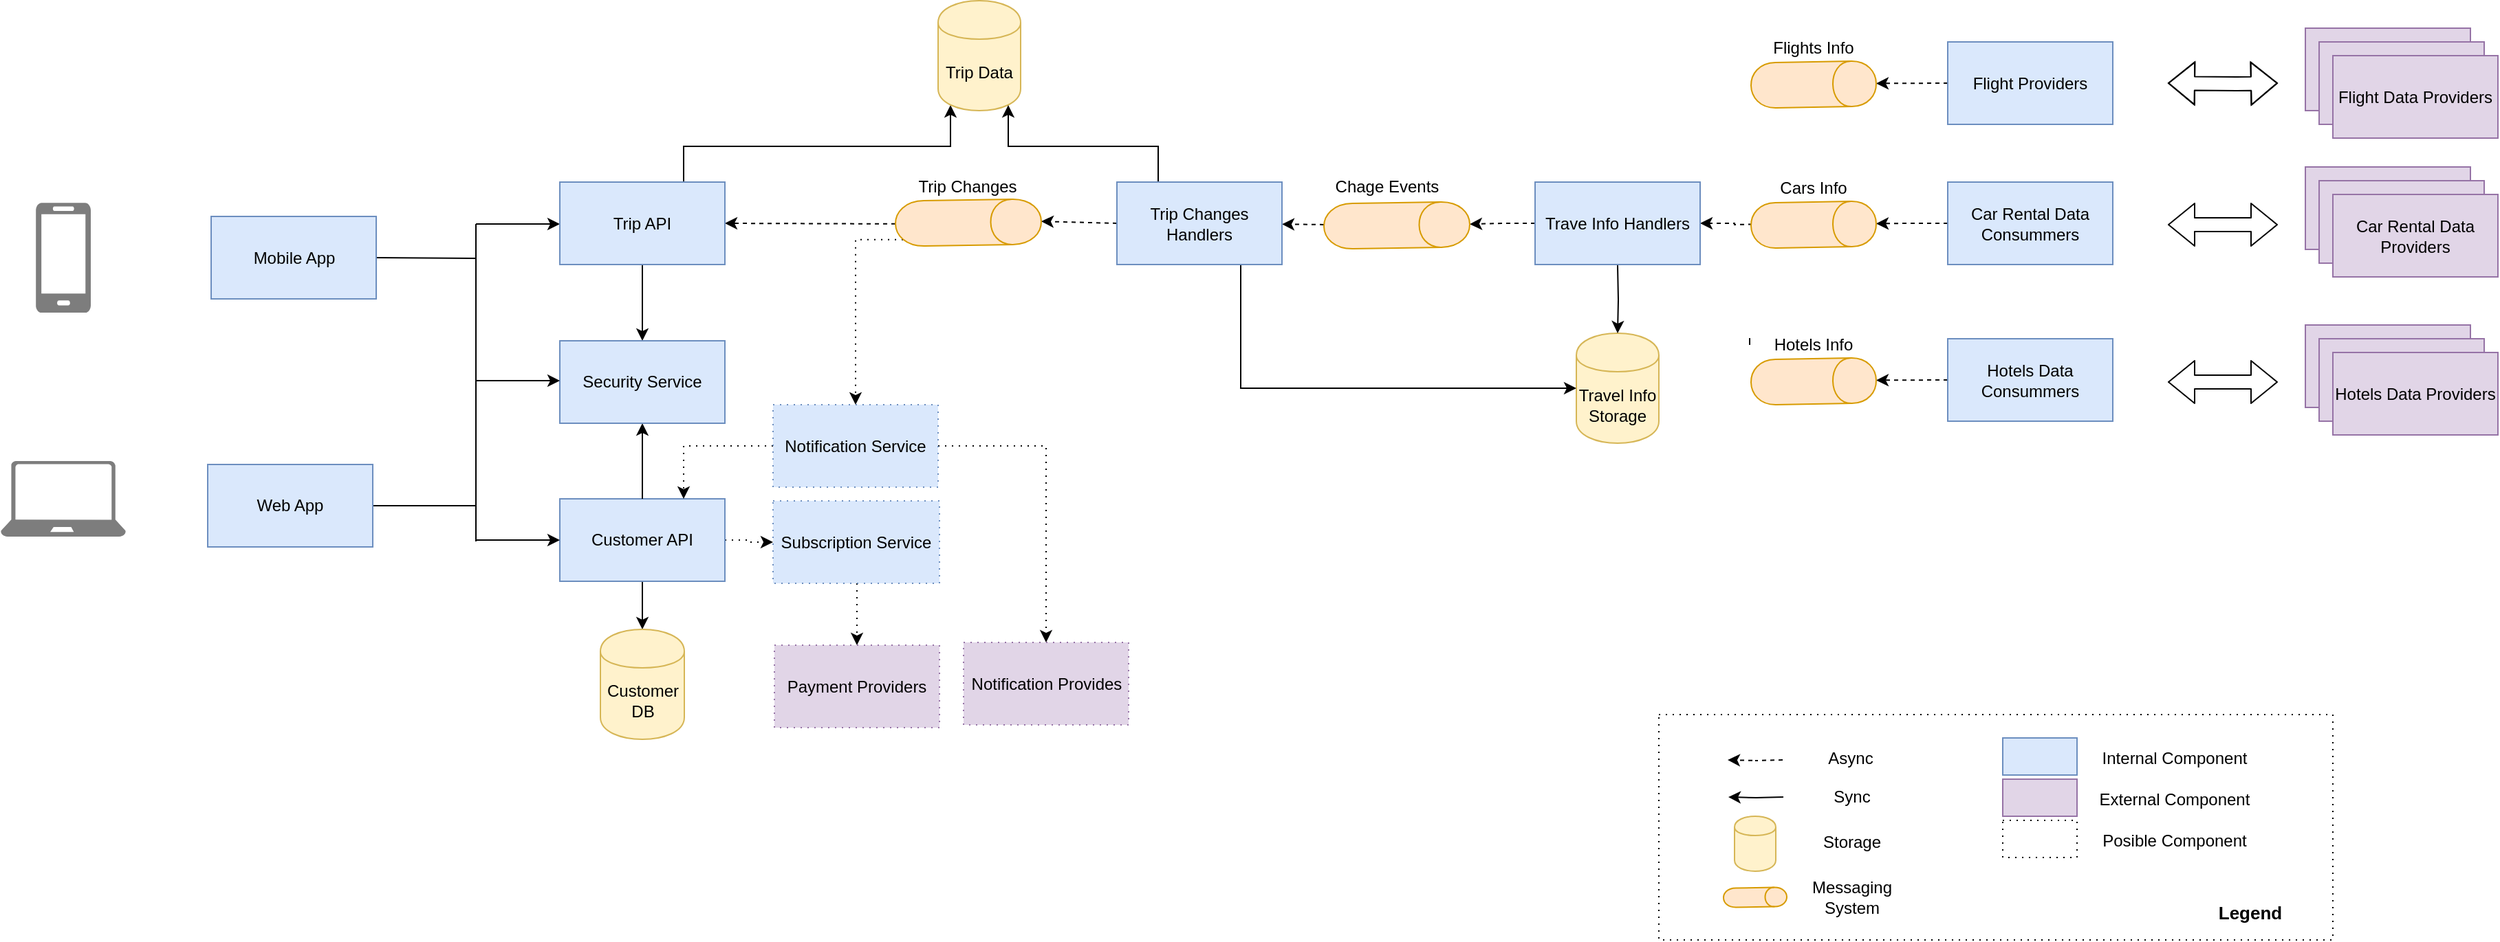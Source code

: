 <mxfile pages="1" version="11.2.4" type="github"><diagram id="xNXH8w6hd6gxe_-yVW4Q" name="Page-1"><mxGraphModel dx="773" dy="447" grid="1" gridSize="10" guides="1" tooltips="1" connect="1" arrows="1" fold="1" page="1" pageScale="1" pageWidth="850" pageHeight="1100" math="0" shadow="0"><root><mxCell id="0"/><mxCell id="1" parent="0"/><mxCell id="ifQ66hsuGqBcpVfuYwg4-45" value="" style="endArrow=classic;html=1;exitX=0.5;exitY=1;exitDx=0;exitDy=0;entryX=1;entryY=0.5;entryDx=0;entryDy=0;dashed=1;" parent="1" source="ifQ66hsuGqBcpVfuYwg4-40" target="t4FJQ2XaHqrF2Y2cfEET-6" edge="1"><mxGeometry width="50" height="50" relative="1" as="geometry"><mxPoint x="568" y="358" as="sourcePoint"/><mxPoint x="528" y="358" as="targetPoint"/></mxGeometry></mxCell><mxCell id="ifQ66hsuGqBcpVfuYwg4-43" value="" style="endArrow=classic;html=1;dashed=1;entryX=0.5;entryY=0;entryDx=0;entryDy=0;exitX=0;exitY=0.5;exitDx=0;exitDy=0;" parent="1" source="ifQ66hsuGqBcpVfuYwg4-33" target="ifQ66hsuGqBcpVfuYwg4-40" edge="1"><mxGeometry width="50" height="50" relative="1" as="geometry"><mxPoint x="842" y="358" as="sourcePoint"/><mxPoint x="812" y="358" as="targetPoint"/></mxGeometry></mxCell><mxCell id="ifQ66hsuGqBcpVfuYwg4-38" style="edgeStyle=orthogonalEdgeStyle;rounded=0;orthogonalLoop=1;jettySize=auto;html=1;exitX=0.5;exitY=1;exitDx=0;exitDy=0;" parent="1" source="t4FJQ2XaHqrF2Y2cfEET-1" target="t4FJQ2XaHqrF2Y2cfEET-10" edge="1"><mxGeometry relative="1" as="geometry"><mxPoint x="624" y="844" as="targetPoint"/></mxGeometry></mxCell><mxCell id="ifQ66hsuGqBcpVfuYwg4-58" value="" style="edgeStyle=elbowEdgeStyle;rounded=0;orthogonalLoop=1;jettySize=auto;html=1;dashed=1;dashPattern=1 4;" parent="1" source="t4FJQ2XaHqrF2Y2cfEET-1" target="ifQ66hsuGqBcpVfuYwg4-56" edge="1"><mxGeometry relative="1" as="geometry"/></mxCell><mxCell id="t4FJQ2XaHqrF2Y2cfEET-1" value="Customer API" style="rounded=0;whiteSpace=wrap;html=1;movable=1;resizable=1;rotatable=1;deletable=1;editable=1;connectable=1;fillColor=#dae8fc;strokeColor=#6c8ebf;" parent="1" vertex="1"><mxGeometry x="431" y="559" width="120" height="60" as="geometry"/></mxCell><mxCell id="ifQ66hsuGqBcpVfuYwg4-79" style="edgeStyle=elbowEdgeStyle;rounded=0;orthogonalLoop=1;jettySize=auto;elbow=vertical;html=1;" parent="1" target="t4FJQ2XaHqrF2Y2cfEET-6" edge="1"><mxGeometry relative="1" as="geometry"><mxPoint x="370" y="359" as="sourcePoint"/></mxGeometry></mxCell><mxCell id="ifQ66hsuGqBcpVfuYwg4-80" style="rounded=0;orthogonalLoop=1;jettySize=auto;elbow=vertical;html=1;entryX=0;entryY=0.5;entryDx=0;entryDy=0;" parent="1" target="t4FJQ2XaHqrF2Y2cfEET-1" edge="1"><mxGeometry relative="1" as="geometry"><mxPoint x="370" y="589" as="sourcePoint"/></mxGeometry></mxCell><mxCell id="ifQ66hsuGqBcpVfuYwg4-35" style="edgeStyle=orthogonalEdgeStyle;rounded=0;orthogonalLoop=1;jettySize=auto;html=1;exitX=0.75;exitY=0;exitDx=0;exitDy=0;entryX=0.15;entryY=0.95;entryDx=0;entryDy=0;entryPerimeter=0;" parent="1" source="t4FJQ2XaHqrF2Y2cfEET-6" target="t4FJQ2XaHqrF2Y2cfEET-8" edge="1"><mxGeometry relative="1" as="geometry"><mxPoint x="576" y="584" as="targetPoint"/></mxGeometry></mxCell><mxCell id="FGusSt41KmyFqLpjpx0f-3" style="edgeStyle=orthogonalEdgeStyle;rounded=0;orthogonalLoop=1;jettySize=auto;html=1;exitX=0.5;exitY=1;exitDx=0;exitDy=0;" edge="1" parent="1" source="t4FJQ2XaHqrF2Y2cfEET-6" target="FGusSt41KmyFqLpjpx0f-2"><mxGeometry relative="1" as="geometry"/></mxCell><mxCell id="t4FJQ2XaHqrF2Y2cfEET-6" value="&lt;div&gt;Trip API&lt;/div&gt;" style="rounded=0;whiteSpace=wrap;html=1;movable=1;resizable=1;rotatable=1;deletable=1;editable=1;connectable=1;fillColor=#dae8fc;strokeColor=#6c8ebf;" parent="1" vertex="1"><mxGeometry x="431" y="328.5" width="120" height="60" as="geometry"/></mxCell><mxCell id="t4FJQ2XaHqrF2Y2cfEET-8" value="Trip Data" style="shape=cylinder;whiteSpace=wrap;html=1;boundedLbl=1;backgroundOutline=1;fillColor=#fff2cc;strokeColor=#d6b656;" parent="1" vertex="1"><mxGeometry x="706" y="196.5" width="60" height="80" as="geometry"/></mxCell><mxCell id="t4FJQ2XaHqrF2Y2cfEET-9" value="Travel Info Storage" style="shape=cylinder;whiteSpace=wrap;html=1;boundedLbl=1;backgroundOutline=1;fillColor=#fff2cc;strokeColor=#d6b656;" parent="1" vertex="1"><mxGeometry x="1170" y="438.5" width="60" height="80" as="geometry"/></mxCell><mxCell id="t4FJQ2XaHqrF2Y2cfEET-10" value="&lt;div&gt;Customer&lt;/div&gt;&lt;div&gt;DB&lt;/div&gt;" style="shape=cylinder;whiteSpace=wrap;html=1;boundedLbl=1;backgroundOutline=1;fillColor=#fff2cc;strokeColor=#d6b656;" parent="1" vertex="1"><mxGeometry x="460.5" y="654" width="61" height="80" as="geometry"/></mxCell><mxCell id="ifQ66hsuGqBcpVfuYwg4-30" style="edgeStyle=orthogonalEdgeStyle;rounded=0;orthogonalLoop=1;jettySize=auto;html=1;dashed=1;entryX=1;entryY=0.5;entryDx=0;entryDy=0;" parent="1" target="ifQ66hsuGqBcpVfuYwg4-17" edge="1"><mxGeometry relative="1" as="geometry"><mxPoint x="1310" y="359" as="sourcePoint"/><mxPoint x="1270" y="359" as="targetPoint"/></mxGeometry></mxCell><mxCell id="t4FJQ2XaHqrF2Y2cfEET-17" value="" style="pointerEvents=1;shadow=0;dashed=0;html=1;strokeColor=none;labelPosition=center;verticalLabelPosition=bottom;verticalAlign=top;align=center;shape=mxgraph.azure.laptop;fillColor=#7D7D7D;" parent="1" vertex="1"><mxGeometry x="24.5" y="531.5" width="91" height="55" as="geometry"/></mxCell><mxCell id="t4FJQ2XaHqrF2Y2cfEET-18" value="" style="pointerEvents=1;shadow=0;dashed=0;html=1;strokeColor=none;labelPosition=center;verticalLabelPosition=bottom;verticalAlign=top;align=center;shape=mxgraph.azure.mobile;fillColor=#7D7D7D;" parent="1" vertex="1"><mxGeometry x="50" y="343.5" width="40" height="80" as="geometry"/></mxCell><mxCell id="ifQ66hsuGqBcpVfuYwg4-27" style="rounded=0;orthogonalLoop=1;jettySize=auto;html=1;exitX=0;exitY=0.5;exitDx=0;exitDy=0;entryX=0.5;entryY=0;entryDx=0;entryDy=0;dashed=1;" parent="1" source="t4FJQ2XaHqrF2Y2cfEET-21" target="rb1_-ttLr2s3xdYtSHh9-11" edge="1"><mxGeometry relative="1" as="geometry"/></mxCell><mxCell id="t4FJQ2XaHqrF2Y2cfEET-21" value="Flight Providers" style="whiteSpace=wrap;html=1;fillColor=#dae8fc;strokeColor=#6c8ebf;" parent="1" vertex="1"><mxGeometry x="1440" y="226.5" width="120" height="60" as="geometry"/></mxCell><mxCell id="ifQ66hsuGqBcpVfuYwg4-28" style="edgeStyle=orthogonalEdgeStyle;rounded=0;orthogonalLoop=1;jettySize=auto;html=1;exitX=0;exitY=0.5;exitDx=0;exitDy=0;entryX=0.5;entryY=0;entryDx=0;entryDy=0;dashed=1;" parent="1" source="t4FJQ2XaHqrF2Y2cfEET-23" target="t4FJQ2XaHqrF2Y2cfEET-11" edge="1"><mxGeometry relative="1" as="geometry"/></mxCell><mxCell id="t4FJQ2XaHqrF2Y2cfEET-23" value="Car Rental Data Consummers" style="whiteSpace=wrap;html=1;fillColor=#dae8fc;strokeColor=#6c8ebf;" parent="1" vertex="1"><mxGeometry x="1440" y="328.5" width="120" height="60" as="geometry"/></mxCell><mxCell id="ifQ66hsuGqBcpVfuYwg4-29" style="rounded=0;orthogonalLoop=1;jettySize=auto;html=1;exitX=0;exitY=0.5;exitDx=0;exitDy=0;entryX=0.5;entryY=0;entryDx=0;entryDy=0;dashed=1;" parent="1" source="t4FJQ2XaHqrF2Y2cfEET-25" target="rb1_-ttLr2s3xdYtSHh9-14" edge="1"><mxGeometry relative="1" as="geometry"><mxPoint x="1410" y="370" as="targetPoint"/></mxGeometry></mxCell><mxCell id="t4FJQ2XaHqrF2Y2cfEET-25" value="Hotels Data Consummers" style="whiteSpace=wrap;html=1;fillColor=#dae8fc;strokeColor=#6c8ebf;" parent="1" vertex="1"><mxGeometry x="1440" y="442.5" width="120" height="60" as="geometry"/></mxCell><mxCell id="ifQ66hsuGqBcpVfuYwg4-1" value="" style="shape=flexArrow;endArrow=classic;startArrow=classic;html=1;" parent="1" edge="1"><mxGeometry width="50" height="50" relative="1" as="geometry"><mxPoint x="1600" y="256.5" as="sourcePoint"/><mxPoint x="1680" y="256.5" as="targetPoint"/><Array as="points"><mxPoint x="1650" y="257"/></Array></mxGeometry></mxCell><mxCell id="ifQ66hsuGqBcpVfuYwg4-5" value="" style="whiteSpace=wrap;html=1;fillColor=#e1d5e7;strokeColor=#9673a6;" parent="1" vertex="1"><mxGeometry x="1700" y="317.5" width="120" height="60" as="geometry"/></mxCell><mxCell id="ifQ66hsuGqBcpVfuYwg4-6" value="Flight Providers" style="whiteSpace=wrap;html=1;fillColor=#e1d5e7;strokeColor=#9673a6;" parent="1" vertex="1"><mxGeometry x="1700" y="216.5" width="120" height="60" as="geometry"/></mxCell><mxCell id="ifQ66hsuGqBcpVfuYwg4-7" value="" style="whiteSpace=wrap;html=1;fillColor=#e1d5e7;strokeColor=#9673a6;" parent="1" vertex="1"><mxGeometry x="1700" y="432.5" width="120" height="60" as="geometry"/></mxCell><mxCell id="ifQ66hsuGqBcpVfuYwg4-8" value="Flight Providers" style="whiteSpace=wrap;html=1;fillColor=#e1d5e7;strokeColor=#9673a6;" parent="1" vertex="1"><mxGeometry x="1710" y="226.5" width="120" height="60" as="geometry"/></mxCell><mxCell id="ifQ66hsuGqBcpVfuYwg4-9" value="Flight Data Providers" style="whiteSpace=wrap;html=1;fillColor=#e1d5e7;strokeColor=#9673a6;" parent="1" vertex="1"><mxGeometry x="1720" y="236.5" width="120" height="60" as="geometry"/></mxCell><mxCell id="ifQ66hsuGqBcpVfuYwg4-10" value="" style="whiteSpace=wrap;html=1;fillColor=#e1d5e7;strokeColor=#9673a6;" parent="1" vertex="1"><mxGeometry x="1710" y="327.5" width="120" height="60" as="geometry"/></mxCell><mxCell id="ifQ66hsuGqBcpVfuYwg4-11" value="Car Rental Data Providers" style="whiteSpace=wrap;html=1;fillColor=#e1d5e7;strokeColor=#9673a6;" parent="1" vertex="1"><mxGeometry x="1720" y="337.5" width="120" height="60" as="geometry"/></mxCell><mxCell id="ifQ66hsuGqBcpVfuYwg4-12" value="" style="whiteSpace=wrap;html=1;fillColor=#e1d5e7;strokeColor=#9673a6;" parent="1" vertex="1"><mxGeometry x="1710" y="442.5" width="120" height="60" as="geometry"/></mxCell><mxCell id="ifQ66hsuGqBcpVfuYwg4-13" value="Hotels Data Providers" style="whiteSpace=wrap;html=1;fillColor=#e1d5e7;strokeColor=#9673a6;" parent="1" vertex="1"><mxGeometry x="1720" y="452.5" width="120" height="60" as="geometry"/></mxCell><mxCell id="ifQ66hsuGqBcpVfuYwg4-14" value="" style="shape=flexArrow;endArrow=classic;startArrow=classic;html=1;" parent="1" edge="1"><mxGeometry width="50" height="50" relative="1" as="geometry"><mxPoint x="1600" y="359.5" as="sourcePoint"/><mxPoint x="1680" y="359.5" as="targetPoint"/></mxGeometry></mxCell><mxCell id="ifQ66hsuGqBcpVfuYwg4-15" value="" style="shape=flexArrow;endArrow=classic;startArrow=classic;html=1;" parent="1" edge="1"><mxGeometry width="50" height="50" relative="1" as="geometry"><mxPoint x="1600" y="474" as="sourcePoint"/><mxPoint x="1680" y="474" as="targetPoint"/></mxGeometry></mxCell><mxCell id="ifQ66hsuGqBcpVfuYwg4-32" style="edgeStyle=orthogonalEdgeStyle;rounded=0;orthogonalLoop=1;jettySize=auto;html=1;exitX=0;exitY=0.5;exitDx=0;exitDy=0;entryX=0.5;entryY=0;entryDx=0;entryDy=0;dashed=1;" parent="1" source="ifQ66hsuGqBcpVfuYwg4-17" target="ifQ66hsuGqBcpVfuYwg4-31" edge="1"><mxGeometry relative="1" as="geometry"/></mxCell><mxCell id="ifQ66hsuGqBcpVfuYwg4-17" value="Trave Info Handlers" style="whiteSpace=wrap;html=1;fillColor=#dae8fc;strokeColor=#6c8ebf;" parent="1" vertex="1"><mxGeometry x="1140" y="328.5" width="120" height="60" as="geometry"/></mxCell><mxCell id="ifQ66hsuGqBcpVfuYwg4-26" style="edgeStyle=orthogonalEdgeStyle;rounded=0;orthogonalLoop=1;jettySize=auto;html=1;" parent="1" target="t4FJQ2XaHqrF2Y2cfEET-9" edge="1"><mxGeometry relative="1" as="geometry"><mxPoint x="1200" y="389" as="sourcePoint"/></mxGeometry></mxCell><mxCell id="ifQ66hsuGqBcpVfuYwg4-23" style="rounded=0;orthogonalLoop=1;jettySize=auto;html=1;exitX=1;exitY=0.5;exitDx=0;exitDy=0;endArrow=none;endFill=0;" parent="1" source="ifQ66hsuGqBcpVfuYwg4-19" edge="1"><mxGeometry relative="1" as="geometry"><mxPoint x="370" y="564" as="targetPoint"/></mxGeometry></mxCell><mxCell id="ifQ66hsuGqBcpVfuYwg4-19" value="Web App" style="rounded=0;whiteSpace=wrap;html=1;movable=1;resizable=1;rotatable=1;deletable=1;editable=1;connectable=1;fillColor=#dae8fc;strokeColor=#6c8ebf;" parent="1" vertex="1"><mxGeometry x="175" y="534" width="120" height="60" as="geometry"/></mxCell><mxCell id="ifQ66hsuGqBcpVfuYwg4-22" style="rounded=0;orthogonalLoop=1;jettySize=auto;html=1;exitX=1;exitY=0.5;exitDx=0;exitDy=0;endArrow=none;endFill=0;" parent="1" source="ifQ66hsuGqBcpVfuYwg4-20" edge="1"><mxGeometry relative="1" as="geometry"><mxPoint x="370" y="384" as="targetPoint"/></mxGeometry></mxCell><mxCell id="ifQ66hsuGqBcpVfuYwg4-20" value="Mobile App" style="rounded=0;whiteSpace=wrap;html=1;movable=1;resizable=1;rotatable=1;deletable=1;editable=1;connectable=1;fillColor=#dae8fc;strokeColor=#6c8ebf;" parent="1" vertex="1"><mxGeometry x="177.5" y="353.5" width="120" height="60" as="geometry"/></mxCell><mxCell id="ifQ66hsuGqBcpVfuYwg4-51" value="" style="edgeStyle=none;rounded=0;orthogonalLoop=1;jettySize=auto;html=1;dashed=1;" parent="1" source="ifQ66hsuGqBcpVfuYwg4-31" target="ifQ66hsuGqBcpVfuYwg4-33" edge="1"><mxGeometry relative="1" as="geometry"/></mxCell><mxCell id="ifQ66hsuGqBcpVfuYwg4-31" value="" style="shape=cylinder;whiteSpace=wrap;html=1;boundedLbl=1;backgroundOutline=1;rotation=89;fillColor=#ffe6cc;strokeColor=#d79b00;" parent="1" vertex="1"><mxGeometry x="1023" y="307" width="33" height="106" as="geometry"/></mxCell><mxCell id="ifQ66hsuGqBcpVfuYwg4-34" style="edgeStyle=orthogonalEdgeStyle;rounded=0;orthogonalLoop=1;jettySize=auto;html=1;exitX=0.25;exitY=0;exitDx=0;exitDy=0;entryX=0.85;entryY=0.95;entryDx=0;entryDy=0;entryPerimeter=0;" parent="1" source="ifQ66hsuGqBcpVfuYwg4-33" target="t4FJQ2XaHqrF2Y2cfEET-8" edge="1"><mxGeometry relative="1" as="geometry"><mxPoint x="776" y="591" as="targetPoint"/></mxGeometry></mxCell><mxCell id="ifQ66hsuGqBcpVfuYwg4-37" style="edgeStyle=orthogonalEdgeStyle;rounded=0;orthogonalLoop=1;jettySize=auto;html=1;exitX=0.75;exitY=1;exitDx=0;exitDy=0;entryX=0;entryY=0.5;entryDx=0;entryDy=0;" parent="1" source="ifQ66hsuGqBcpVfuYwg4-33" target="t4FJQ2XaHqrF2Y2cfEET-9" edge="1"><mxGeometry relative="1" as="geometry"/></mxCell><mxCell id="ifQ66hsuGqBcpVfuYwg4-33" value="Trip Changes Handlers" style="rounded=0;whiteSpace=wrap;html=1;movable=1;resizable=1;rotatable=1;deletable=1;editable=1;connectable=1;fillColor=#dae8fc;strokeColor=#6c8ebf;" parent="1" vertex="1"><mxGeometry x="836" y="328.5" width="120" height="60" as="geometry"/></mxCell><mxCell id="ifQ66hsuGqBcpVfuYwg4-39" value="&lt;div&gt;Chage Events&lt;br&gt;&lt;/div&gt;" style="text;html=1;strokeColor=none;fillColor=none;align=center;verticalAlign=middle;whiteSpace=wrap;rounded=0;dashed=1;" parent="1" vertex="1"><mxGeometry x="986" y="322" width="93" height="20" as="geometry"/></mxCell><mxCell id="ifQ66hsuGqBcpVfuYwg4-54" style="edgeStyle=elbowEdgeStyle;rounded=0;orthogonalLoop=1;jettySize=auto;html=1;exitX=0.85;exitY=0.95;exitDx=0;exitDy=0;exitPerimeter=0;entryX=0.5;entryY=0;entryDx=0;entryDy=0;dashed=1;dashPattern=1 4;" parent="1" source="ifQ66hsuGqBcpVfuYwg4-40" target="ifQ66hsuGqBcpVfuYwg4-48" edge="1"><mxGeometry relative="1" as="geometry"><Array as="points"><mxPoint x="646" y="390"/></Array></mxGeometry></mxCell><mxCell id="ifQ66hsuGqBcpVfuYwg4-40" value="" style="shape=cylinder;whiteSpace=wrap;html=1;boundedLbl=1;backgroundOutline=1;rotation=89;fillColor=#ffe6cc;strokeColor=#d79b00;" parent="1" vertex="1"><mxGeometry x="711.5" y="305" width="33" height="106" as="geometry"/></mxCell><mxCell id="ifQ66hsuGqBcpVfuYwg4-46" value="Trip Changes" style="text;html=1;strokeColor=none;fillColor=none;align=center;verticalAlign=middle;whiteSpace=wrap;rounded=0;dashed=1;" parent="1" vertex="1"><mxGeometry x="681" y="322" width="93" height="20" as="geometry"/></mxCell><mxCell id="ifQ66hsuGqBcpVfuYwg4-53" value="" style="edgeStyle=orthogonalEdgeStyle;rounded=0;orthogonalLoop=1;jettySize=auto;html=1;dashed=1;dashPattern=1 4;entryX=0.5;entryY=0;entryDx=0;entryDy=0;" parent="1" source="ifQ66hsuGqBcpVfuYwg4-48" target="ifQ66hsuGqBcpVfuYwg4-52" edge="1"><mxGeometry relative="1" as="geometry"><mxPoint x="784" y="640" as="targetPoint"/></mxGeometry></mxCell><mxCell id="ifQ66hsuGqBcpVfuYwg4-61" style="edgeStyle=orthogonalEdgeStyle;rounded=0;orthogonalLoop=1;jettySize=auto;html=1;exitX=0;exitY=0.5;exitDx=0;exitDy=0;dashed=1;dashPattern=1 4;entryX=0.75;entryY=0;entryDx=0;entryDy=0;" parent="1" source="ifQ66hsuGqBcpVfuYwg4-48" target="t4FJQ2XaHqrF2Y2cfEET-1" edge="1"><mxGeometry relative="1" as="geometry"><mxPoint x="350" y="520" as="targetPoint"/></mxGeometry></mxCell><mxCell id="ifQ66hsuGqBcpVfuYwg4-48" value="Notification Service" style="rounded=0;whiteSpace=wrap;html=1;movable=1;resizable=1;rotatable=1;deletable=1;editable=1;connectable=1;dashed=1;dashPattern=1 4;fillColor=#dae8fc;strokeColor=#6c8ebf;" parent="1" vertex="1"><mxGeometry x="586" y="490.5" width="120" height="60" as="geometry"/></mxCell><mxCell id="ifQ66hsuGqBcpVfuYwg4-52" value="Notification Provides" style="rounded=0;whiteSpace=wrap;html=1;dashed=1;fillColor=#e1d5e7;strokeColor=#9673a6;dashPattern=1 4;" parent="1" vertex="1"><mxGeometry x="724.5" y="663.5" width="120" height="60" as="geometry"/></mxCell><mxCell id="ifQ66hsuGqBcpVfuYwg4-59" value="" style="edgeStyle=elbowEdgeStyle;rounded=0;orthogonalLoop=1;jettySize=auto;html=1;dashed=1;dashPattern=1 4;" parent="1" source="ifQ66hsuGqBcpVfuYwg4-56" target="ifQ66hsuGqBcpVfuYwg4-57" edge="1"><mxGeometry relative="1" as="geometry"/></mxCell><mxCell id="ifQ66hsuGqBcpVfuYwg4-56" value="Subscription Service" style="rounded=0;whiteSpace=wrap;html=1;movable=1;resizable=1;rotatable=1;deletable=1;editable=1;connectable=1;dashed=1;dashPattern=1 4;fillColor=#dae8fc;strokeColor=#6c8ebf;" parent="1" vertex="1"><mxGeometry x="586" y="560.5" width="121" height="60" as="geometry"/></mxCell><mxCell id="ifQ66hsuGqBcpVfuYwg4-57" value="Payment Providers" style="rounded=0;whiteSpace=wrap;html=1;dashed=1;fillColor=#e1d5e7;strokeColor=#9673a6;dashPattern=1 4;" parent="1" vertex="1"><mxGeometry x="587" y="665.5" width="120" height="60" as="geometry"/></mxCell><mxCell id="rb1_-ttLr2s3xdYtSHh9-3" value="" style="endArrow=none;html=1;startSize=6;" edge="1" parent="1"><mxGeometry width="50" height="50" relative="1" as="geometry"><mxPoint x="370" y="590" as="sourcePoint"/><mxPoint x="370" y="359" as="targetPoint"/></mxGeometry></mxCell><mxCell id="FGusSt41KmyFqLpjpx0f-5" value="" style="edgeStyle=orthogonalEdgeStyle;rounded=0;orthogonalLoop=1;jettySize=auto;html=1;endArrow=none;endFill=0;startArrow=classic;startFill=1;" edge="1" parent="1" source="FGusSt41KmyFqLpjpx0f-2" target="t4FJQ2XaHqrF2Y2cfEET-1"><mxGeometry relative="1" as="geometry"/></mxCell><mxCell id="FGusSt41KmyFqLpjpx0f-2" value="Security Service" style="rounded=0;whiteSpace=wrap;html=1;movable=1;resizable=1;rotatable=1;deletable=1;editable=1;connectable=1;fillColor=#dae8fc;strokeColor=#6c8ebf;comic=0;glass=0;shadow=0;" vertex="1" parent="1"><mxGeometry x="431" y="444" width="120" height="60" as="geometry"/></mxCell><mxCell id="FGusSt41KmyFqLpjpx0f-6" style="edgeStyle=elbowEdgeStyle;rounded=0;orthogonalLoop=1;jettySize=auto;elbow=vertical;html=1;" edge="1" parent="1"><mxGeometry relative="1" as="geometry"><mxPoint x="370" y="473.0" as="sourcePoint"/><mxPoint x="431" y="472.724" as="targetPoint"/></mxGeometry></mxCell><mxCell id="rb1_-ttLr2s3xdYtSHh9-4" value="" style="group" vertex="1" connectable="0" parent="1"><mxGeometry x="1230" y="716" width="490" height="164" as="geometry"/></mxCell><mxCell id="ifQ66hsuGqBcpVfuYwg4-82" value="" style="rounded=0;whiteSpace=wrap;html=1;dashed=1;dashPattern=1 4;" parent="rb1_-ttLr2s3xdYtSHh9-4" vertex="1"><mxGeometry width="490" height="164" as="geometry"/></mxCell><mxCell id="ifQ66hsuGqBcpVfuYwg4-62" style="edgeStyle=orthogonalEdgeStyle;rounded=0;orthogonalLoop=1;jettySize=auto;html=1;dashed=1;" parent="rb1_-ttLr2s3xdYtSHh9-4" edge="1"><mxGeometry relative="1" as="geometry"><mxPoint x="90" y="33.0" as="sourcePoint"/><mxPoint x="50" y="33.0" as="targetPoint"/></mxGeometry></mxCell><mxCell id="ifQ66hsuGqBcpVfuYwg4-63" value="Async" style="text;html=1;strokeColor=none;fillColor=none;align=center;verticalAlign=middle;whiteSpace=wrap;rounded=0;dashed=1;" parent="rb1_-ttLr2s3xdYtSHh9-4" vertex="1"><mxGeometry x="100" y="17" width="79" height="30" as="geometry"/></mxCell><mxCell id="ifQ66hsuGqBcpVfuYwg4-64" style="edgeStyle=orthogonalEdgeStyle;rounded=0;orthogonalLoop=1;jettySize=auto;html=1;" parent="rb1_-ttLr2s3xdYtSHh9-4" edge="1"><mxGeometry relative="1" as="geometry"><mxPoint x="90.5" y="60" as="sourcePoint"/><mxPoint x="50.5" y="60" as="targetPoint"/></mxGeometry></mxCell><mxCell id="ifQ66hsuGqBcpVfuYwg4-65" value="Storage" style="text;html=1;strokeColor=none;fillColor=none;align=center;verticalAlign=middle;whiteSpace=wrap;rounded=0;dashed=1;" parent="rb1_-ttLr2s3xdYtSHh9-4" vertex="1"><mxGeometry x="100.5" y="78" width="79" height="30" as="geometry"/></mxCell><mxCell id="ifQ66hsuGqBcpVfuYwg4-66" value="" style="shape=cylinder;whiteSpace=wrap;html=1;boundedLbl=1;backgroundOutline=1;fillColor=#fff2cc;strokeColor=#d6b656;" parent="rb1_-ttLr2s3xdYtSHh9-4" vertex="1"><mxGeometry x="55" y="74" width="30" height="40" as="geometry"/></mxCell><mxCell id="ifQ66hsuGqBcpVfuYwg4-67" value="Sync" style="text;html=1;strokeColor=none;fillColor=none;align=center;verticalAlign=middle;whiteSpace=wrap;rounded=0;dashed=1;" parent="rb1_-ttLr2s3xdYtSHh9-4" vertex="1"><mxGeometry x="100.5" y="45" width="79" height="30" as="geometry"/></mxCell><mxCell id="ifQ66hsuGqBcpVfuYwg4-68" value="" style="whiteSpace=wrap;html=1;fillColor=#dae8fc;strokeColor=#6c8ebf;" parent="rb1_-ttLr2s3xdYtSHh9-4" vertex="1"><mxGeometry x="250" y="17" width="54" height="27" as="geometry"/></mxCell><mxCell id="ifQ66hsuGqBcpVfuYwg4-69" value="Internal Component" style="text;html=1;strokeColor=none;fillColor=none;align=center;verticalAlign=middle;whiteSpace=wrap;rounded=0;dashed=1;" parent="rb1_-ttLr2s3xdYtSHh9-4" vertex="1"><mxGeometry x="310" y="17" width="130" height="30" as="geometry"/></mxCell><mxCell id="ifQ66hsuGqBcpVfuYwg4-70" value="" style="whiteSpace=wrap;html=1;fillColor=#e1d5e7;strokeColor=#9673a6;" parent="rb1_-ttLr2s3xdYtSHh9-4" vertex="1"><mxGeometry x="250" y="47" width="54" height="27" as="geometry"/></mxCell><mxCell id="ifQ66hsuGqBcpVfuYwg4-71" value="External Component" style="text;html=1;strokeColor=none;fillColor=none;align=center;verticalAlign=middle;whiteSpace=wrap;rounded=0;dashed=1;" parent="rb1_-ttLr2s3xdYtSHh9-4" vertex="1"><mxGeometry x="310" y="47" width="130" height="30" as="geometry"/></mxCell><mxCell id="ifQ66hsuGqBcpVfuYwg4-72" value="" style="whiteSpace=wrap;html=1;dashed=1;dashPattern=1 4;" parent="rb1_-ttLr2s3xdYtSHh9-4" vertex="1"><mxGeometry x="250" y="77" width="54" height="27" as="geometry"/></mxCell><mxCell id="ifQ66hsuGqBcpVfuYwg4-73" value="Posible Component" style="text;html=1;strokeColor=none;fillColor=none;align=center;verticalAlign=middle;whiteSpace=wrap;rounded=0;dashed=1;" parent="rb1_-ttLr2s3xdYtSHh9-4" vertex="1"><mxGeometry x="310" y="77" width="130" height="30" as="geometry"/></mxCell><mxCell id="ifQ66hsuGqBcpVfuYwg4-74" value="" style="shape=cylinder;whiteSpace=wrap;html=1;boundedLbl=1;backgroundOutline=1;rotation=89;fillColor=#ffe6cc;strokeColor=#d79b00;" parent="rb1_-ttLr2s3xdYtSHh9-4" vertex="1"><mxGeometry x="63" y="110" width="14" height="46" as="geometry"/></mxCell><mxCell id="ifQ66hsuGqBcpVfuYwg4-76" value="Messaging System" style="text;html=1;strokeColor=none;fillColor=none;align=center;verticalAlign=middle;whiteSpace=wrap;rounded=0;dashed=1;" parent="rb1_-ttLr2s3xdYtSHh9-4" vertex="1"><mxGeometry x="100.5" y="118" width="79" height="30" as="geometry"/></mxCell><mxCell id="ifQ66hsuGqBcpVfuYwg4-81" value="Legend" style="text;html=1;strokeColor=none;fillColor=none;align=center;verticalAlign=middle;whiteSpace=wrap;rounded=0;dashed=1;dashPattern=1 4;fontStyle=1;fontSize=13;" parent="rb1_-ttLr2s3xdYtSHh9-4" vertex="1"><mxGeometry x="389.5" y="133" width="80" height="21" as="geometry"/></mxCell><mxCell id="rb1_-ttLr2s3xdYtSHh9-9" value="" style="group" vertex="1" connectable="0" parent="1"><mxGeometry x="1296" y="314.0" width="93" height="91" as="geometry"/></mxCell><mxCell id="t4FJQ2XaHqrF2Y2cfEET-11" value="" style="shape=cylinder;whiteSpace=wrap;html=1;boundedLbl=1;backgroundOutline=1;rotation=89;fillColor=#ffe6cc;strokeColor=#d79b00;" parent="rb1_-ttLr2s3xdYtSHh9-9" vertex="1"><mxGeometry x="30" width="33" height="91" as="geometry"/></mxCell><mxCell id="ifQ66hsuGqBcpVfuYwg4-55" value="Cars Info" style="text;html=1;strokeColor=none;fillColor=none;align=center;verticalAlign=middle;whiteSpace=wrap;rounded=0;dashed=1;" parent="rb1_-ttLr2s3xdYtSHh9-9" vertex="1"><mxGeometry y="9.0" width="93" height="20" as="geometry"/></mxCell><mxCell id="rb1_-ttLr2s3xdYtSHh9-10" value="" style="group" vertex="1" connectable="0" parent="1"><mxGeometry x="1296" y="212.0" width="93" height="91" as="geometry"/></mxCell><mxCell id="rb1_-ttLr2s3xdYtSHh9-11" value="" style="shape=cylinder;whiteSpace=wrap;html=1;boundedLbl=1;backgroundOutline=1;rotation=89;fillColor=#ffe6cc;strokeColor=#d79b00;" vertex="1" parent="rb1_-ttLr2s3xdYtSHh9-10"><mxGeometry x="30" width="33" height="91" as="geometry"/></mxCell><mxCell id="rb1_-ttLr2s3xdYtSHh9-12" value="Flights Info" style="text;html=1;strokeColor=none;fillColor=none;align=center;verticalAlign=middle;whiteSpace=wrap;rounded=0;dashed=1;" vertex="1" parent="rb1_-ttLr2s3xdYtSHh9-10"><mxGeometry y="9.0" width="93" height="20" as="geometry"/></mxCell><mxCell id="rb1_-ttLr2s3xdYtSHh9-13" value="" style="group" vertex="1" connectable="0" parent="1"><mxGeometry x="1296" y="428.0" width="93" height="91" as="geometry"/></mxCell><mxCell id="rb1_-ttLr2s3xdYtSHh9-14" value="" style="shape=cylinder;whiteSpace=wrap;html=1;boundedLbl=1;backgroundOutline=1;rotation=89;fillColor=#ffe6cc;strokeColor=#d79b00;" vertex="1" parent="rb1_-ttLr2s3xdYtSHh9-13"><mxGeometry x="30" width="33" height="91" as="geometry"/></mxCell><mxCell id="rb1_-ttLr2s3xdYtSHh9-15" value="Hotels Info" style="text;html=1;strokeColor=none;fillColor=none;align=center;verticalAlign=middle;whiteSpace=wrap;rounded=0;dashed=1;" vertex="1" parent="rb1_-ttLr2s3xdYtSHh9-13"><mxGeometry y="9.0" width="93" height="20" as="geometry"/></mxCell><mxCell id="rb1_-ttLr2s3xdYtSHh9-16" style="edgeStyle=none;rounded=0;orthogonalLoop=1;jettySize=auto;html=1;exitX=0;exitY=0.5;exitDx=0;exitDy=0;entryX=0;entryY=0.25;entryDx=0;entryDy=0;startSize=6;endArrow=none;endFill=0;" edge="1" parent="rb1_-ttLr2s3xdYtSHh9-13" source="rb1_-ttLr2s3xdYtSHh9-15" target="rb1_-ttLr2s3xdYtSHh9-15"><mxGeometry relative="1" as="geometry"/></mxCell></root></mxGraphModel></diagram></mxfile>